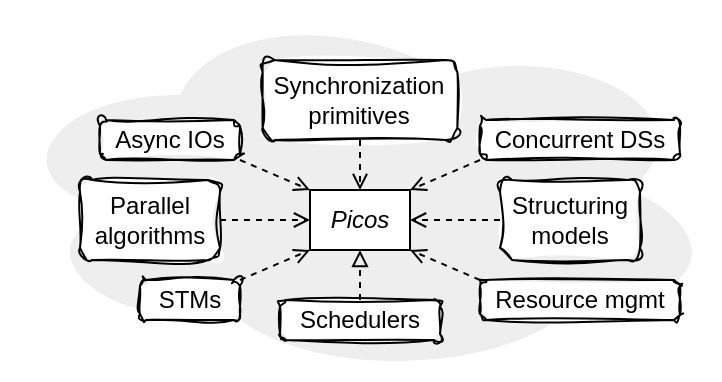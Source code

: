 <mxfile version="24.7.7">
  <diagram name="Page-1" id="PShktHHFir0hr1CmZQWx">
    <mxGraphModel dx="986" dy="1525" grid="1" gridSize="10" guides="1" tooltips="1" connect="1" arrows="1" fold="1" page="1" pageScale="1" pageWidth="500" pageHeight="350" math="0" shadow="0">
      <root>
        <mxCell id="0" />
        <mxCell id="1" parent="0" />
        <mxCell id="tkt-Uq00IA9Xi6PdSJ_j-1" value="" style="ellipse;shape=cloud;whiteSpace=wrap;html=1;fillColor=#eeeeee;strokeColor=none;" parent="1" vertex="1">
          <mxGeometry x="60" y="420" width="360" height="190" as="geometry" />
        </mxCell>
        <mxCell id="rqY1NgrCLtpw8ZOYy97f-2" value="&lt;i&gt;Picos&lt;/i&gt;" style="rounded=0;whiteSpace=wrap;html=1;fillColor=default;" parent="1" vertex="1">
          <mxGeometry x="215" y="515" width="50" height="30" as="geometry" />
        </mxCell>
        <mxCell id="rqY1NgrCLtpw8ZOYy97f-4" value="Async IOs" style="rounded=1;whiteSpace=wrap;html=1;sketch=1;curveFitting=1;jiggle=2;fillColor=default;" parent="1" vertex="1">
          <mxGeometry x="110" y="480" width="70" height="20" as="geometry" />
        </mxCell>
        <mxCell id="rqY1NgrCLtpw8ZOYy97f-5" value="Synchronization primitives" style="rounded=1;whiteSpace=wrap;html=1;shadow=0;glass=0;sketch=1;curveFitting=1;jiggle=2;fillColor=default;" parent="1" vertex="1">
          <mxGeometry x="191.33" y="450" width="97.34" height="40" as="geometry" />
        </mxCell>
        <mxCell id="rqY1NgrCLtpw8ZOYy97f-6" value="Concurrent DSs" style="rounded=1;whiteSpace=wrap;html=1;sketch=1;curveFitting=1;jiggle=2;fillColor=default;" parent="1" vertex="1">
          <mxGeometry x="300" y="480" width="100" height="20" as="geometry" />
        </mxCell>
        <mxCell id="rqY1NgrCLtpw8ZOYy97f-7" value="Parallel algorithms" style="rounded=1;whiteSpace=wrap;html=1;sketch=1;curveFitting=1;jiggle=2;fillColor=default;" parent="1" vertex="1">
          <mxGeometry x="100" y="510" width="70" height="40" as="geometry" />
        </mxCell>
        <mxCell id="rqY1NgrCLtpw8ZOYy97f-8" value="Structuring models" style="rounded=1;whiteSpace=wrap;html=1;sketch=1;curveFitting=1;jiggle=2;fillColor=default;" parent="1" vertex="1">
          <mxGeometry x="310" y="510" width="70" height="40" as="geometry" />
        </mxCell>
        <mxCell id="rqY1NgrCLtpw8ZOYy97f-9" value="STMs" style="rounded=1;whiteSpace=wrap;html=1;sketch=1;curveFitting=1;jiggle=2;fillColor=default;" parent="1" vertex="1">
          <mxGeometry x="130" y="560" width="50" height="20" as="geometry" />
        </mxCell>
        <mxCell id="rqY1NgrCLtpw8ZOYy97f-10" value="Resource mgmt" style="rounded=1;whiteSpace=wrap;html=1;sketch=1;curveFitting=1;jiggle=2;fillColor=default;" parent="1" vertex="1">
          <mxGeometry x="300" y="560" width="100" height="20" as="geometry" />
        </mxCell>
        <mxCell id="rqY1NgrCLtpw8ZOYy97f-11" value="Schedulers" style="rounded=1;whiteSpace=wrap;html=1;sketch=1;curveFitting=1;jiggle=2;fillColor=default;" parent="1" vertex="1">
          <mxGeometry x="200" y="570" width="80" height="20" as="geometry" />
        </mxCell>
        <mxCell id="rqY1NgrCLtpw8ZOYy97f-14" style="edgeStyle=orthogonalEdgeStyle;rounded=0;orthogonalLoop=1;jettySize=auto;html=1;exitX=0.5;exitY=1;exitDx=0;exitDy=0;" parent="1" source="rqY1NgrCLtpw8ZOYy97f-8" target="rqY1NgrCLtpw8ZOYy97f-8" edge="1">
          <mxGeometry relative="1" as="geometry" />
        </mxCell>
        <mxCell id="rqY1NgrCLtpw8ZOYy97f-16" value="" style="endArrow=open;endSize=6;dashed=1;html=1;rounded=0;entryX=0;entryY=0;entryDx=0;entryDy=0;" parent="1" target="rqY1NgrCLtpw8ZOYy97f-2" edge="1">
          <mxGeometry width="160" relative="1" as="geometry">
            <mxPoint x="180" y="500" as="sourcePoint" />
            <mxPoint x="320" y="510" as="targetPoint" />
          </mxGeometry>
        </mxCell>
        <mxCell id="rqY1NgrCLtpw8ZOYy97f-17" value="" style="endArrow=open;endSize=6;dashed=1;html=1;rounded=0;exitX=0.5;exitY=1;exitDx=0;exitDy=0;" parent="1" source="rqY1NgrCLtpw8ZOYy97f-5" target="rqY1NgrCLtpw8ZOYy97f-2" edge="1">
          <mxGeometry width="160" relative="1" as="geometry">
            <mxPoint x="190" y="510" as="sourcePoint" />
            <mxPoint x="220" y="530" as="targetPoint" />
          </mxGeometry>
        </mxCell>
        <mxCell id="rqY1NgrCLtpw8ZOYy97f-18" value="" style="endArrow=open;endSize=6;dashed=1;html=1;rounded=0;exitX=0;exitY=1;exitDx=0;exitDy=0;entryX=1;entryY=0;entryDx=0;entryDy=0;" parent="1" source="rqY1NgrCLtpw8ZOYy97f-6" target="rqY1NgrCLtpw8ZOYy97f-2" edge="1">
          <mxGeometry width="160" relative="1" as="geometry">
            <mxPoint x="200" y="520" as="sourcePoint" />
            <mxPoint x="270" y="510" as="targetPoint" />
          </mxGeometry>
        </mxCell>
        <mxCell id="rqY1NgrCLtpw8ZOYy97f-19" value="" style="endArrow=open;endSize=6;dashed=1;html=1;rounded=0;entryX=1;entryY=0.5;entryDx=0;entryDy=0;exitX=0;exitY=0.5;exitDx=0;exitDy=0;" parent="1" source="rqY1NgrCLtpw8ZOYy97f-8" target="rqY1NgrCLtpw8ZOYy97f-2" edge="1">
          <mxGeometry width="160" relative="1" as="geometry">
            <mxPoint x="210" y="530" as="sourcePoint" />
            <mxPoint x="240" y="550" as="targetPoint" />
          </mxGeometry>
        </mxCell>
        <mxCell id="rqY1NgrCLtpw8ZOYy97f-20" value="" style="endArrow=open;endSize=6;dashed=1;html=1;rounded=0;entryX=1;entryY=1;entryDx=0;entryDy=0;exitX=0;exitY=0;exitDx=0;exitDy=0;" parent="1" source="rqY1NgrCLtpw8ZOYy97f-10" target="rqY1NgrCLtpw8ZOYy97f-2" edge="1">
          <mxGeometry width="160" relative="1" as="geometry">
            <mxPoint x="220" y="540" as="sourcePoint" />
            <mxPoint x="250" y="560" as="targetPoint" />
          </mxGeometry>
        </mxCell>
        <mxCell id="rqY1NgrCLtpw8ZOYy97f-21" value="" style="endArrow=open;endSize=6;dashed=1;html=1;rounded=0;entryX=0;entryY=1;entryDx=0;entryDy=0;exitX=1;exitY=0;exitDx=0;exitDy=0;" parent="1" source="rqY1NgrCLtpw8ZOYy97f-9" target="rqY1NgrCLtpw8ZOYy97f-2" edge="1">
          <mxGeometry width="160" relative="1" as="geometry">
            <mxPoint x="230" y="550" as="sourcePoint" />
            <mxPoint x="260" y="570" as="targetPoint" />
          </mxGeometry>
        </mxCell>
        <mxCell id="rqY1NgrCLtpw8ZOYy97f-22" value="" style="endArrow=open;endSize=6;dashed=1;html=1;rounded=0;entryX=0;entryY=0.5;entryDx=0;entryDy=0;exitX=1;exitY=0.5;exitDx=0;exitDy=0;" parent="1" source="rqY1NgrCLtpw8ZOYy97f-7" target="rqY1NgrCLtpw8ZOYy97f-2" edge="1">
          <mxGeometry width="160" relative="1" as="geometry">
            <mxPoint x="240" y="560" as="sourcePoint" />
            <mxPoint x="270" y="580" as="targetPoint" />
          </mxGeometry>
        </mxCell>
        <mxCell id="rqY1NgrCLtpw8ZOYy97f-23" value="" style="endArrow=block;dashed=1;endFill=0;endSize=6;html=1;rounded=0;exitX=0.5;exitY=0;exitDx=0;exitDy=0;entryX=0.5;entryY=1;entryDx=0;entryDy=0;" parent="1" source="rqY1NgrCLtpw8ZOYy97f-11" target="rqY1NgrCLtpw8ZOYy97f-2" edge="1">
          <mxGeometry width="160" relative="1" as="geometry">
            <mxPoint x="160" y="510" as="sourcePoint" />
            <mxPoint x="320" y="510" as="targetPoint" />
          </mxGeometry>
        </mxCell>
      </root>
    </mxGraphModel>
  </diagram>
</mxfile>
